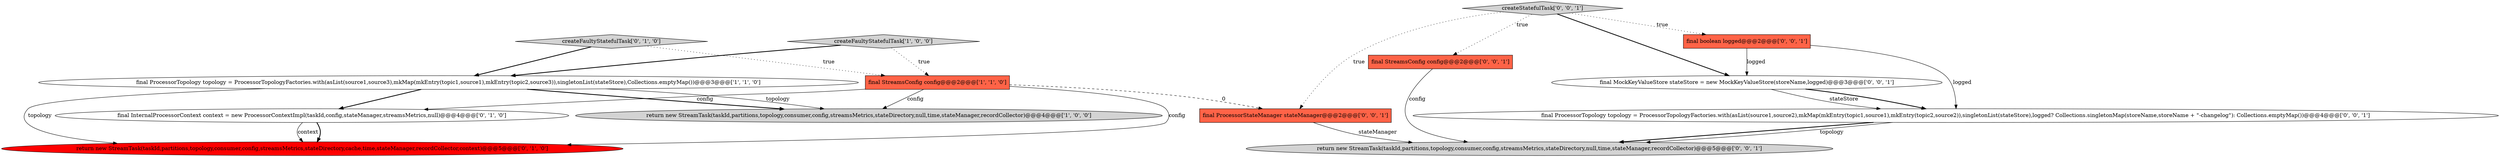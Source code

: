 digraph {
4 [style = filled, label = "return new StreamTask(taskId,partitions,topology,consumer,config,streamsMetrics,stateDirectory,cache,time,stateManager,recordCollector,context)@@@5@@@['0', '1', '0']", fillcolor = red, shape = ellipse image = "AAA1AAABBB2BBB"];
1 [style = filled, label = "final StreamsConfig config@@@2@@@['1', '1', '0']", fillcolor = tomato, shape = box image = "AAA0AAABBB1BBB"];
12 [style = filled, label = "final ProcessorStateManager stateManager@@@2@@@['0', '0', '1']", fillcolor = tomato, shape = box image = "AAA0AAABBB3BBB"];
9 [style = filled, label = "return new StreamTask(taskId,partitions,topology,consumer,config,streamsMetrics,stateDirectory,null,time,stateManager,recordCollector)@@@5@@@['0', '0', '1']", fillcolor = lightgray, shape = ellipse image = "AAA0AAABBB3BBB"];
13 [style = filled, label = "createStatefulTask['0', '0', '1']", fillcolor = lightgray, shape = diamond image = "AAA0AAABBB3BBB"];
5 [style = filled, label = "createFaultyStatefulTask['0', '1', '0']", fillcolor = lightgray, shape = diamond image = "AAA0AAABBB2BBB"];
8 [style = filled, label = "final MockKeyValueStore stateStore = new MockKeyValueStore(storeName,logged)@@@3@@@['0', '0', '1']", fillcolor = white, shape = ellipse image = "AAA0AAABBB3BBB"];
7 [style = filled, label = "final StreamsConfig config@@@2@@@['0', '0', '1']", fillcolor = tomato, shape = box image = "AAA0AAABBB3BBB"];
0 [style = filled, label = "final ProcessorTopology topology = ProcessorTopologyFactories.with(asList(source1,source3),mkMap(mkEntry(topic1,source1),mkEntry(topic2,source3)),singletonList(stateStore),Collections.emptyMap())@@@3@@@['1', '1', '0']", fillcolor = white, shape = ellipse image = "AAA0AAABBB1BBB"];
10 [style = filled, label = "final boolean logged@@@2@@@['0', '0', '1']", fillcolor = tomato, shape = box image = "AAA0AAABBB3BBB"];
3 [style = filled, label = "createFaultyStatefulTask['1', '0', '0']", fillcolor = lightgray, shape = diamond image = "AAA0AAABBB1BBB"];
6 [style = filled, label = "final InternalProcessorContext context = new ProcessorContextImpl(taskId,config,stateManager,streamsMetrics,null)@@@4@@@['0', '1', '0']", fillcolor = white, shape = ellipse image = "AAA0AAABBB2BBB"];
11 [style = filled, label = "final ProcessorTopology topology = ProcessorTopologyFactories.with(asList(source1,source2),mkMap(mkEntry(topic1,source1),mkEntry(topic2,source2)),singletonList(stateStore),logged? Collections.singletonMap(storeName,storeName + \"-changelog\"): Collections.emptyMap())@@@4@@@['0', '0', '1']", fillcolor = white, shape = ellipse image = "AAA0AAABBB3BBB"];
2 [style = filled, label = "return new StreamTask(taskId,partitions,topology,consumer,config,streamsMetrics,stateDirectory,null,time,stateManager,recordCollector)@@@4@@@['1', '0', '0']", fillcolor = lightgray, shape = ellipse image = "AAA0AAABBB1BBB"];
8->11 [style = solid, label="stateStore"];
13->12 [style = dotted, label="true"];
0->6 [style = bold, label=""];
0->2 [style = solid, label="topology"];
5->1 [style = dotted, label="true"];
0->2 [style = bold, label=""];
10->8 [style = solid, label="logged"];
13->7 [style = dotted, label="true"];
10->11 [style = solid, label="logged"];
11->9 [style = bold, label=""];
13->10 [style = dotted, label="true"];
3->0 [style = bold, label=""];
1->12 [style = dashed, label="0"];
6->4 [style = bold, label=""];
1->6 [style = solid, label="config"];
12->9 [style = solid, label="stateManager"];
5->0 [style = bold, label=""];
6->4 [style = solid, label="context"];
1->2 [style = solid, label="config"];
11->9 [style = solid, label="topology"];
0->4 [style = solid, label="topology"];
7->9 [style = solid, label="config"];
1->4 [style = solid, label="config"];
13->8 [style = bold, label=""];
8->11 [style = bold, label=""];
3->1 [style = dotted, label="true"];
}

